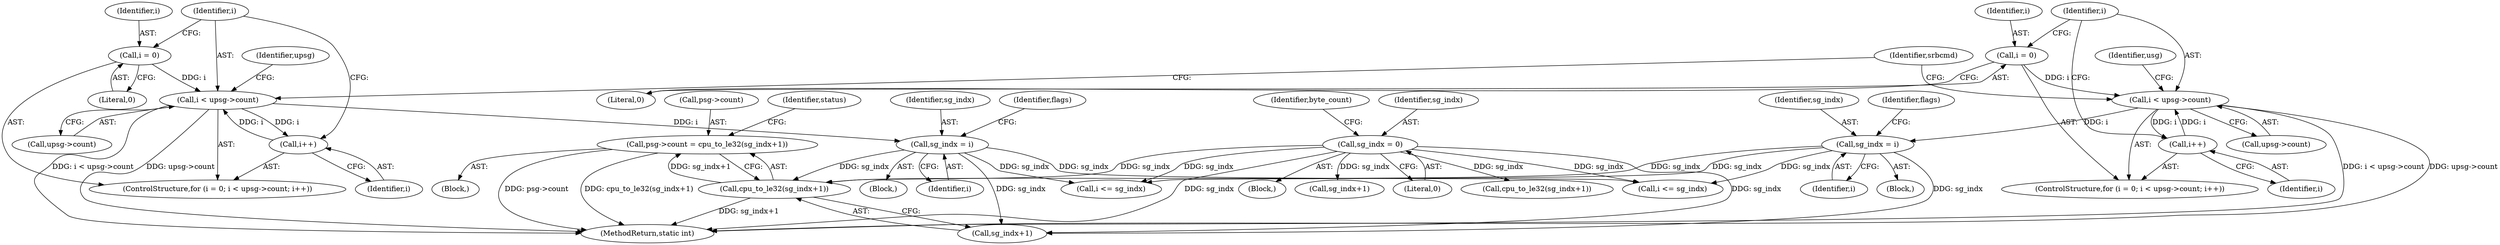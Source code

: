 digraph "0_linux_b4789b8e6be3151a955ade74872822f30e8cd914@pointer" {
"1001336" [label="(Call,psg->count = cpu_to_le32(sg_indx+1))"];
"1001340" [label="(Call,cpu_to_le32(sg_indx+1))"];
"1001087" [label="(Call,sg_indx = i)"];
"1000984" [label="(Call,i < upsg->count)"];
"1000981" [label="(Call,i = 0)"];
"1000989" [label="(Call,i++)"];
"1000151" [label="(Call,sg_indx = 0)"];
"1001253" [label="(Call,sg_indx = i)"];
"1001172" [label="(Call,i < upsg->count)"];
"1001169" [label="(Call,i = 0)"];
"1001177" [label="(Call,i++)"];
"1000982" [label="(Identifier,i)"];
"1001088" [label="(Identifier,sg_indx)"];
"1001332" [label="(Identifier,srbcmd)"];
"1001168" [label="(ControlStructure,for (i = 0; i < upsg->count; i++))"];
"1000989" [label="(Call,i++)"];
"1001092" [label="(Identifier,flags)"];
"1000983" [label="(Literal,0)"];
"1000118" [label="(Block,)"];
"1001177" [label="(Call,i++)"];
"1001089" [label="(Identifier,i)"];
"1001258" [label="(Identifier,flags)"];
"1001174" [label="(Call,upsg->count)"];
"1001187" [label="(Identifier,upsg)"];
"1001255" [label="(Identifier,i)"];
"1001254" [label="(Identifier,sg_indx)"];
"1000999" [label="(Identifier,usg)"];
"1000986" [label="(Call,upsg->count)"];
"1001171" [label="(Literal,0)"];
"1001178" [label="(Identifier,i)"];
"1000980" [label="(ControlStructure,for (i = 0; i < upsg->count; i++))"];
"1001463" [label="(Call,i <= sg_indx)"];
"1000939" [label="(Call,sg_indx+1)"];
"1000151" [label="(Call,sg_indx = 0)"];
"1000954" [label="(Block,)"];
"1000156" [label="(Identifier,byte_count)"];
"1000990" [label="(Identifier,i)"];
"1001485" [label="(MethodReturn,static int)"];
"1000985" [label="(Identifier,i)"];
"1001385" [label="(Call,i <= sg_indx)"];
"1001169" [label="(Call,i = 0)"];
"1001172" [label="(Call,i < upsg->count)"];
"1001170" [label="(Identifier,i)"];
"1000152" [label="(Identifier,sg_indx)"];
"1001087" [label="(Call,sg_indx = i)"];
"1000153" [label="(Literal,0)"];
"1000984" [label="(Call,i < upsg->count)"];
"1001253" [label="(Call,sg_indx = i)"];
"1001337" [label="(Call,psg->count)"];
"1001179" [label="(Block,)"];
"1001340" [label="(Call,cpu_to_le32(sg_indx+1))"];
"1000991" [label="(Block,)"];
"1000938" [label="(Call,cpu_to_le32(sg_indx+1))"];
"1001341" [label="(Call,sg_indx+1)"];
"1001173" [label="(Identifier,i)"];
"1001345" [label="(Identifier,status)"];
"1000981" [label="(Call,i = 0)"];
"1001336" [label="(Call,psg->count = cpu_to_le32(sg_indx+1))"];
"1001336" -> "1000954"  [label="AST: "];
"1001336" -> "1001340"  [label="CFG: "];
"1001337" -> "1001336"  [label="AST: "];
"1001340" -> "1001336"  [label="AST: "];
"1001345" -> "1001336"  [label="CFG: "];
"1001336" -> "1001485"  [label="DDG: psg->count"];
"1001336" -> "1001485"  [label="DDG: cpu_to_le32(sg_indx+1)"];
"1001340" -> "1001336"  [label="DDG: sg_indx+1"];
"1001340" -> "1001341"  [label="CFG: "];
"1001341" -> "1001340"  [label="AST: "];
"1001340" -> "1001485"  [label="DDG: sg_indx+1"];
"1001087" -> "1001340"  [label="DDG: sg_indx"];
"1000151" -> "1001340"  [label="DDG: sg_indx"];
"1001253" -> "1001340"  [label="DDG: sg_indx"];
"1001087" -> "1000991"  [label="AST: "];
"1001087" -> "1001089"  [label="CFG: "];
"1001088" -> "1001087"  [label="AST: "];
"1001089" -> "1001087"  [label="AST: "];
"1001092" -> "1001087"  [label="CFG: "];
"1000984" -> "1001087"  [label="DDG: i"];
"1001087" -> "1001341"  [label="DDG: sg_indx"];
"1001087" -> "1001385"  [label="DDG: sg_indx"];
"1001087" -> "1001463"  [label="DDG: sg_indx"];
"1000984" -> "1000980"  [label="AST: "];
"1000984" -> "1000986"  [label="CFG: "];
"1000985" -> "1000984"  [label="AST: "];
"1000986" -> "1000984"  [label="AST: "];
"1000999" -> "1000984"  [label="CFG: "];
"1001332" -> "1000984"  [label="CFG: "];
"1000984" -> "1001485"  [label="DDG: i < upsg->count"];
"1000984" -> "1001485"  [label="DDG: upsg->count"];
"1000981" -> "1000984"  [label="DDG: i"];
"1000989" -> "1000984"  [label="DDG: i"];
"1000984" -> "1000989"  [label="DDG: i"];
"1000981" -> "1000980"  [label="AST: "];
"1000981" -> "1000983"  [label="CFG: "];
"1000982" -> "1000981"  [label="AST: "];
"1000983" -> "1000981"  [label="AST: "];
"1000985" -> "1000981"  [label="CFG: "];
"1000989" -> "1000980"  [label="AST: "];
"1000989" -> "1000990"  [label="CFG: "];
"1000990" -> "1000989"  [label="AST: "];
"1000985" -> "1000989"  [label="CFG: "];
"1000151" -> "1000118"  [label="AST: "];
"1000151" -> "1000153"  [label="CFG: "];
"1000152" -> "1000151"  [label="AST: "];
"1000153" -> "1000151"  [label="AST: "];
"1000156" -> "1000151"  [label="CFG: "];
"1000151" -> "1001485"  [label="DDG: sg_indx"];
"1000151" -> "1000938"  [label="DDG: sg_indx"];
"1000151" -> "1000939"  [label="DDG: sg_indx"];
"1000151" -> "1001341"  [label="DDG: sg_indx"];
"1000151" -> "1001385"  [label="DDG: sg_indx"];
"1000151" -> "1001463"  [label="DDG: sg_indx"];
"1001253" -> "1001179"  [label="AST: "];
"1001253" -> "1001255"  [label="CFG: "];
"1001254" -> "1001253"  [label="AST: "];
"1001255" -> "1001253"  [label="AST: "];
"1001258" -> "1001253"  [label="CFG: "];
"1001172" -> "1001253"  [label="DDG: i"];
"1001253" -> "1001341"  [label="DDG: sg_indx"];
"1001253" -> "1001385"  [label="DDG: sg_indx"];
"1001253" -> "1001463"  [label="DDG: sg_indx"];
"1001172" -> "1001168"  [label="AST: "];
"1001172" -> "1001174"  [label="CFG: "];
"1001173" -> "1001172"  [label="AST: "];
"1001174" -> "1001172"  [label="AST: "];
"1001187" -> "1001172"  [label="CFG: "];
"1001332" -> "1001172"  [label="CFG: "];
"1001172" -> "1001485"  [label="DDG: i < upsg->count"];
"1001172" -> "1001485"  [label="DDG: upsg->count"];
"1001169" -> "1001172"  [label="DDG: i"];
"1001177" -> "1001172"  [label="DDG: i"];
"1001172" -> "1001177"  [label="DDG: i"];
"1001169" -> "1001168"  [label="AST: "];
"1001169" -> "1001171"  [label="CFG: "];
"1001170" -> "1001169"  [label="AST: "];
"1001171" -> "1001169"  [label="AST: "];
"1001173" -> "1001169"  [label="CFG: "];
"1001177" -> "1001168"  [label="AST: "];
"1001177" -> "1001178"  [label="CFG: "];
"1001178" -> "1001177"  [label="AST: "];
"1001173" -> "1001177"  [label="CFG: "];
}
